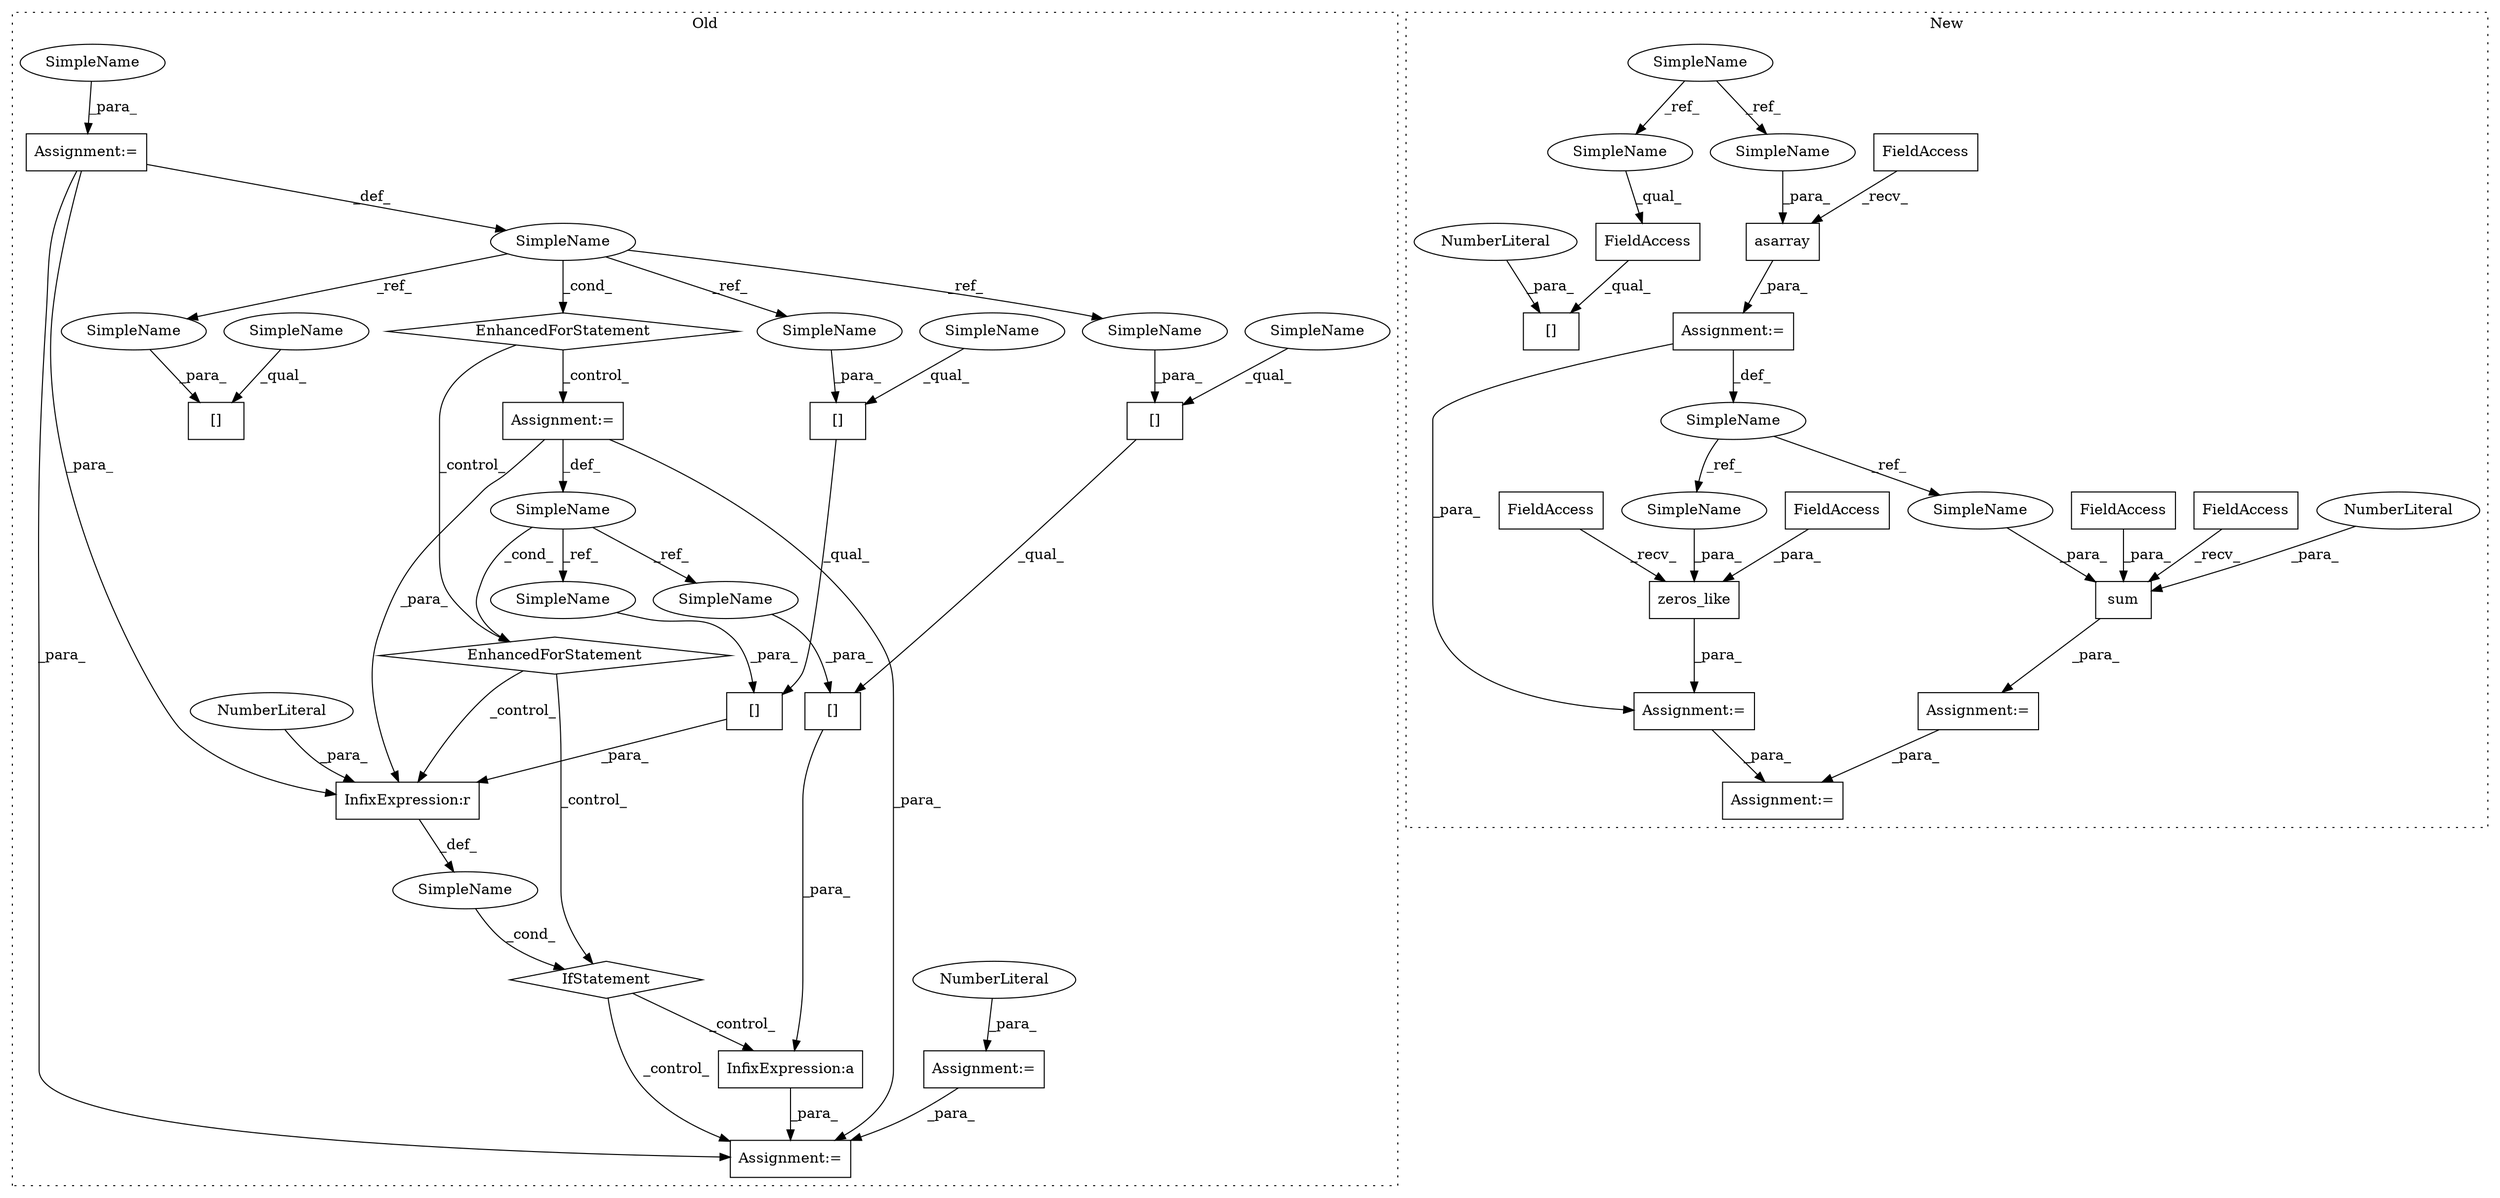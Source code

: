 digraph G {
subgraph cluster0 {
1 [label="EnhancedForStatement" a="70" s="3511,3604" l="53,2" shape="diamond"];
4 [label="Assignment:=" a="7" s="3511,3604" l="53,2" shape="box"];
7 [label="InfixExpression:a" a="27" s="3867" l="3" shape="box"];
8 [label="IfStatement" a="25" s="3769,3811" l="4,2" shape="diamond"];
9 [label="SimpleName" a="42" s="" l="" shape="ellipse"];
10 [label="Assignment:=" a="7" s="3830" l="2" shape="box"];
11 [label="Assignment:=" a="7" s="3503" l="1" shape="box"];
14 [label="EnhancedForStatement" a="70" s="3678,3757" l="57,2" shape="diamond"];
16 [label="[]" a="2" s="3833,3866" l="28,1" shape="box"];
17 [label="NumberLiteral" a="34" s="3504" l="1" shape="ellipse"];
18 [label="[]" a="2" s="3773,3806" l="28,1" shape="box"];
20 [label="SimpleName" a="42" s="3576" l="13" shape="ellipse"];
21 [label="[]" a="2" s="3833,3859" l="13,1" shape="box"];
23 [label="[]" a="2" s="3773,3799" l="13,1" shape="box"];
24 [label="SimpleName" a="42" s="3739" l="5" shape="ellipse"];
25 [label="[]" a="2" s="3642,3668" l="13,1" shape="box"];
27 [label="InfixExpression:r" a="27" s="3807" l="3" shape="box"];
28 [label="NumberLiteral" a="34" s="3810" l="1" shape="ellipse"];
37 [label="Assignment:=" a="7" s="3678,3757" l="57,2" shape="box"];
38 [label="SimpleName" a="42" s="3801" l="5" shape="ellipse"];
39 [label="SimpleName" a="42" s="3861" l="5" shape="ellipse"];
44 [label="SimpleName" a="42" s="3642" l="12" shape="ellipse"];
45 [label="SimpleName" a="42" s="3773" l="12" shape="ellipse"];
46 [label="SimpleName" a="42" s="3833" l="12" shape="ellipse"];
47 [label="SimpleName" a="42" s="3592" l="12" shape="ellipse"];
48 [label="SimpleName" a="42" s="3655" l="13" shape="ellipse"];
49 [label="SimpleName" a="42" s="3846" l="13" shape="ellipse"];
50 [label="SimpleName" a="42" s="3786" l="13" shape="ellipse"];
label = "Old";
style="dotted";
}
subgraph cluster1 {
2 [label="zeros_like" a="32" s="3512,3542" l="11,1" shape="box"];
3 [label="Assignment:=" a="7" s="3505" l="1" shape="box"];
5 [label="Assignment:=" a="7" s="3744" l="2" shape="box"];
6 [label="Assignment:=" a="7" s="3456" l="1" shape="box"];
12 [label="Assignment:=" a="7" s="3617" l="1" shape="box"];
13 [label="sum" a="32" s="3624,3649" l="4,1" shape="box"];
15 [label="asarray" a="32" s="3463,3483" l="8,1" shape="box"];
19 [label="NumberLiteral" a="34" s="3635" l="1" shape="ellipse"];
22 [label="SimpleName" a="42" s="3311" l="12" shape="ellipse"];
26 [label="SimpleName" a="42" s="3450" l="6" shape="ellipse"];
29 [label="FieldAccess" a="22" s="3618" l="5" shape="box"];
30 [label="FieldAccess" a="22" s="3530" l="5" shape="box"];
31 [label="FieldAccess" a="22" s="3422" l="18" shape="box"];
32 [label="[]" a="2" s="3422,3442" l="19,1" shape="box"];
33 [label="NumberLiteral" a="34" s="3441" l="1" shape="ellipse"];
34 [label="FieldAccess" a="22" s="3506" l="5" shape="box"];
35 [label="FieldAccess" a="22" s="3637" l="5" shape="box"];
36 [label="FieldAccess" a="22" s="3457" l="5" shape="box"];
40 [label="SimpleName" a="42" s="3422" l="12" shape="ellipse"];
41 [label="SimpleName" a="42" s="3471" l="12" shape="ellipse"];
42 [label="SimpleName" a="42" s="3628" l="6" shape="ellipse"];
43 [label="SimpleName" a="42" s="3523" l="6" shape="ellipse"];
label = "New";
style="dotted";
}
1 -> 14 [label="_control_"];
1 -> 37 [label="_control_"];
2 -> 3 [label="_para_"];
3 -> 5 [label="_para_"];
4 -> 10 [label="_para_"];
4 -> 20 [label="_def_"];
4 -> 27 [label="_para_"];
6 -> 3 [label="_para_"];
6 -> 26 [label="_def_"];
7 -> 10 [label="_para_"];
8 -> 7 [label="_control_"];
8 -> 10 [label="_control_"];
9 -> 8 [label="_cond_"];
11 -> 10 [label="_para_"];
12 -> 5 [label="_para_"];
13 -> 12 [label="_para_"];
14 -> 8 [label="_control_"];
14 -> 27 [label="_control_"];
15 -> 6 [label="_para_"];
16 -> 7 [label="_para_"];
17 -> 11 [label="_para_"];
18 -> 27 [label="_para_"];
19 -> 13 [label="_para_"];
20 -> 48 [label="_ref_"];
20 -> 49 [label="_ref_"];
20 -> 50 [label="_ref_"];
20 -> 1 [label="_cond_"];
21 -> 16 [label="_qual_"];
22 -> 41 [label="_ref_"];
22 -> 40 [label="_ref_"];
23 -> 18 [label="_qual_"];
24 -> 38 [label="_ref_"];
24 -> 39 [label="_ref_"];
24 -> 14 [label="_cond_"];
26 -> 43 [label="_ref_"];
26 -> 42 [label="_ref_"];
27 -> 9 [label="_def_"];
28 -> 27 [label="_para_"];
29 -> 13 [label="_recv_"];
30 -> 2 [label="_para_"];
31 -> 32 [label="_qual_"];
33 -> 32 [label="_para_"];
34 -> 2 [label="_recv_"];
35 -> 13 [label="_para_"];
36 -> 15 [label="_recv_"];
37 -> 27 [label="_para_"];
37 -> 10 [label="_para_"];
37 -> 24 [label="_def_"];
38 -> 18 [label="_para_"];
39 -> 16 [label="_para_"];
40 -> 31 [label="_qual_"];
41 -> 15 [label="_para_"];
42 -> 13 [label="_para_"];
43 -> 2 [label="_para_"];
44 -> 25 [label="_qual_"];
45 -> 23 [label="_qual_"];
46 -> 21 [label="_qual_"];
47 -> 4 [label="_para_"];
48 -> 25 [label="_para_"];
49 -> 21 [label="_para_"];
50 -> 23 [label="_para_"];
}